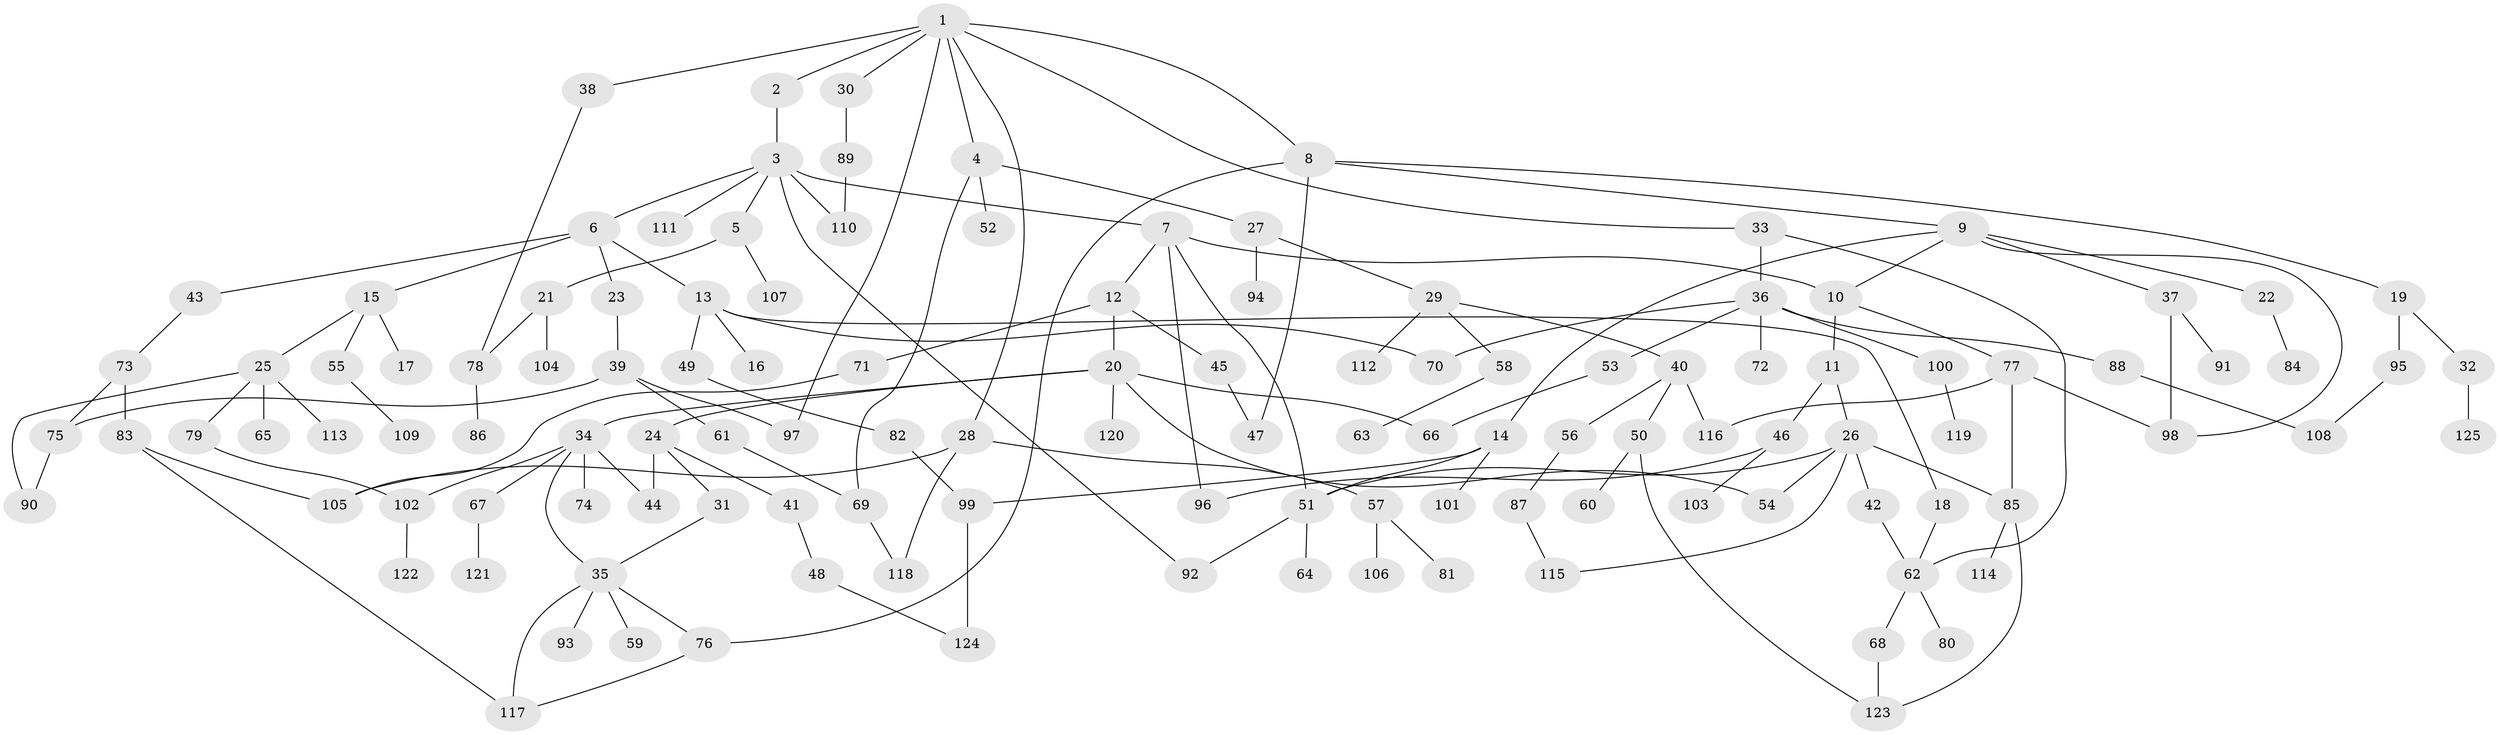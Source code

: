 // coarse degree distribution, {8: 0.022988505747126436, 2: 0.25287356321839083, 7: 0.022988505747126436, 5: 0.06896551724137931, 6: 0.08045977011494253, 3: 0.13793103448275862, 4: 0.09195402298850575, 1: 0.3218390804597701}
// Generated by graph-tools (version 1.1) at 2025/23/03/03/25 07:23:33]
// undirected, 125 vertices, 160 edges
graph export_dot {
graph [start="1"]
  node [color=gray90,style=filled];
  1;
  2;
  3;
  4;
  5;
  6;
  7;
  8;
  9;
  10;
  11;
  12;
  13;
  14;
  15;
  16;
  17;
  18;
  19;
  20;
  21;
  22;
  23;
  24;
  25;
  26;
  27;
  28;
  29;
  30;
  31;
  32;
  33;
  34;
  35;
  36;
  37;
  38;
  39;
  40;
  41;
  42;
  43;
  44;
  45;
  46;
  47;
  48;
  49;
  50;
  51;
  52;
  53;
  54;
  55;
  56;
  57;
  58;
  59;
  60;
  61;
  62;
  63;
  64;
  65;
  66;
  67;
  68;
  69;
  70;
  71;
  72;
  73;
  74;
  75;
  76;
  77;
  78;
  79;
  80;
  81;
  82;
  83;
  84;
  85;
  86;
  87;
  88;
  89;
  90;
  91;
  92;
  93;
  94;
  95;
  96;
  97;
  98;
  99;
  100;
  101;
  102;
  103;
  104;
  105;
  106;
  107;
  108;
  109;
  110;
  111;
  112;
  113;
  114;
  115;
  116;
  117;
  118;
  119;
  120;
  121;
  122;
  123;
  124;
  125;
  1 -- 2;
  1 -- 4;
  1 -- 8;
  1 -- 28;
  1 -- 30;
  1 -- 33;
  1 -- 38;
  1 -- 97;
  2 -- 3;
  3 -- 5;
  3 -- 6;
  3 -- 7;
  3 -- 111;
  3 -- 92;
  3 -- 110;
  4 -- 27;
  4 -- 52;
  4 -- 69;
  5 -- 21;
  5 -- 107;
  6 -- 13;
  6 -- 15;
  6 -- 23;
  6 -- 43;
  7 -- 10;
  7 -- 12;
  7 -- 51;
  7 -- 96;
  8 -- 9;
  8 -- 19;
  8 -- 76;
  8 -- 47;
  9 -- 14;
  9 -- 22;
  9 -- 37;
  9 -- 10;
  9 -- 98;
  10 -- 11;
  10 -- 77;
  11 -- 26;
  11 -- 46;
  12 -- 20;
  12 -- 45;
  12 -- 71;
  13 -- 16;
  13 -- 18;
  13 -- 49;
  13 -- 70;
  14 -- 51;
  14 -- 101;
  14 -- 99;
  15 -- 17;
  15 -- 25;
  15 -- 55;
  18 -- 62;
  19 -- 32;
  19 -- 95;
  20 -- 24;
  20 -- 34;
  20 -- 66;
  20 -- 120;
  20 -- 54;
  21 -- 104;
  21 -- 78;
  22 -- 84;
  23 -- 39;
  24 -- 31;
  24 -- 41;
  24 -- 44;
  25 -- 65;
  25 -- 79;
  25 -- 113;
  25 -- 90;
  26 -- 42;
  26 -- 54;
  26 -- 85;
  26 -- 51;
  26 -- 115;
  27 -- 29;
  27 -- 94;
  28 -- 57;
  28 -- 118;
  28 -- 105;
  29 -- 40;
  29 -- 58;
  29 -- 112;
  30 -- 89;
  31 -- 35;
  32 -- 125;
  33 -- 36;
  33 -- 62;
  34 -- 35;
  34 -- 67;
  34 -- 74;
  34 -- 102;
  34 -- 44;
  35 -- 59;
  35 -- 93;
  35 -- 117;
  35 -- 76;
  36 -- 53;
  36 -- 70;
  36 -- 72;
  36 -- 88;
  36 -- 100;
  37 -- 91;
  37 -- 98;
  38 -- 78;
  39 -- 61;
  39 -- 97;
  39 -- 75;
  40 -- 50;
  40 -- 56;
  40 -- 116;
  41 -- 48;
  42 -- 62;
  43 -- 73;
  45 -- 47;
  46 -- 96;
  46 -- 103;
  48 -- 124;
  49 -- 82;
  50 -- 60;
  50 -- 123;
  51 -- 64;
  51 -- 92;
  53 -- 66;
  55 -- 109;
  56 -- 87;
  57 -- 81;
  57 -- 106;
  58 -- 63;
  61 -- 69;
  62 -- 68;
  62 -- 80;
  67 -- 121;
  68 -- 123;
  69 -- 118;
  71 -- 105;
  73 -- 75;
  73 -- 83;
  75 -- 90;
  76 -- 117;
  77 -- 116;
  77 -- 98;
  77 -- 85;
  78 -- 86;
  79 -- 102;
  82 -- 99;
  83 -- 105;
  83 -- 117;
  85 -- 114;
  85 -- 123;
  87 -- 115;
  88 -- 108;
  89 -- 110;
  95 -- 108;
  99 -- 124;
  100 -- 119;
  102 -- 122;
}
